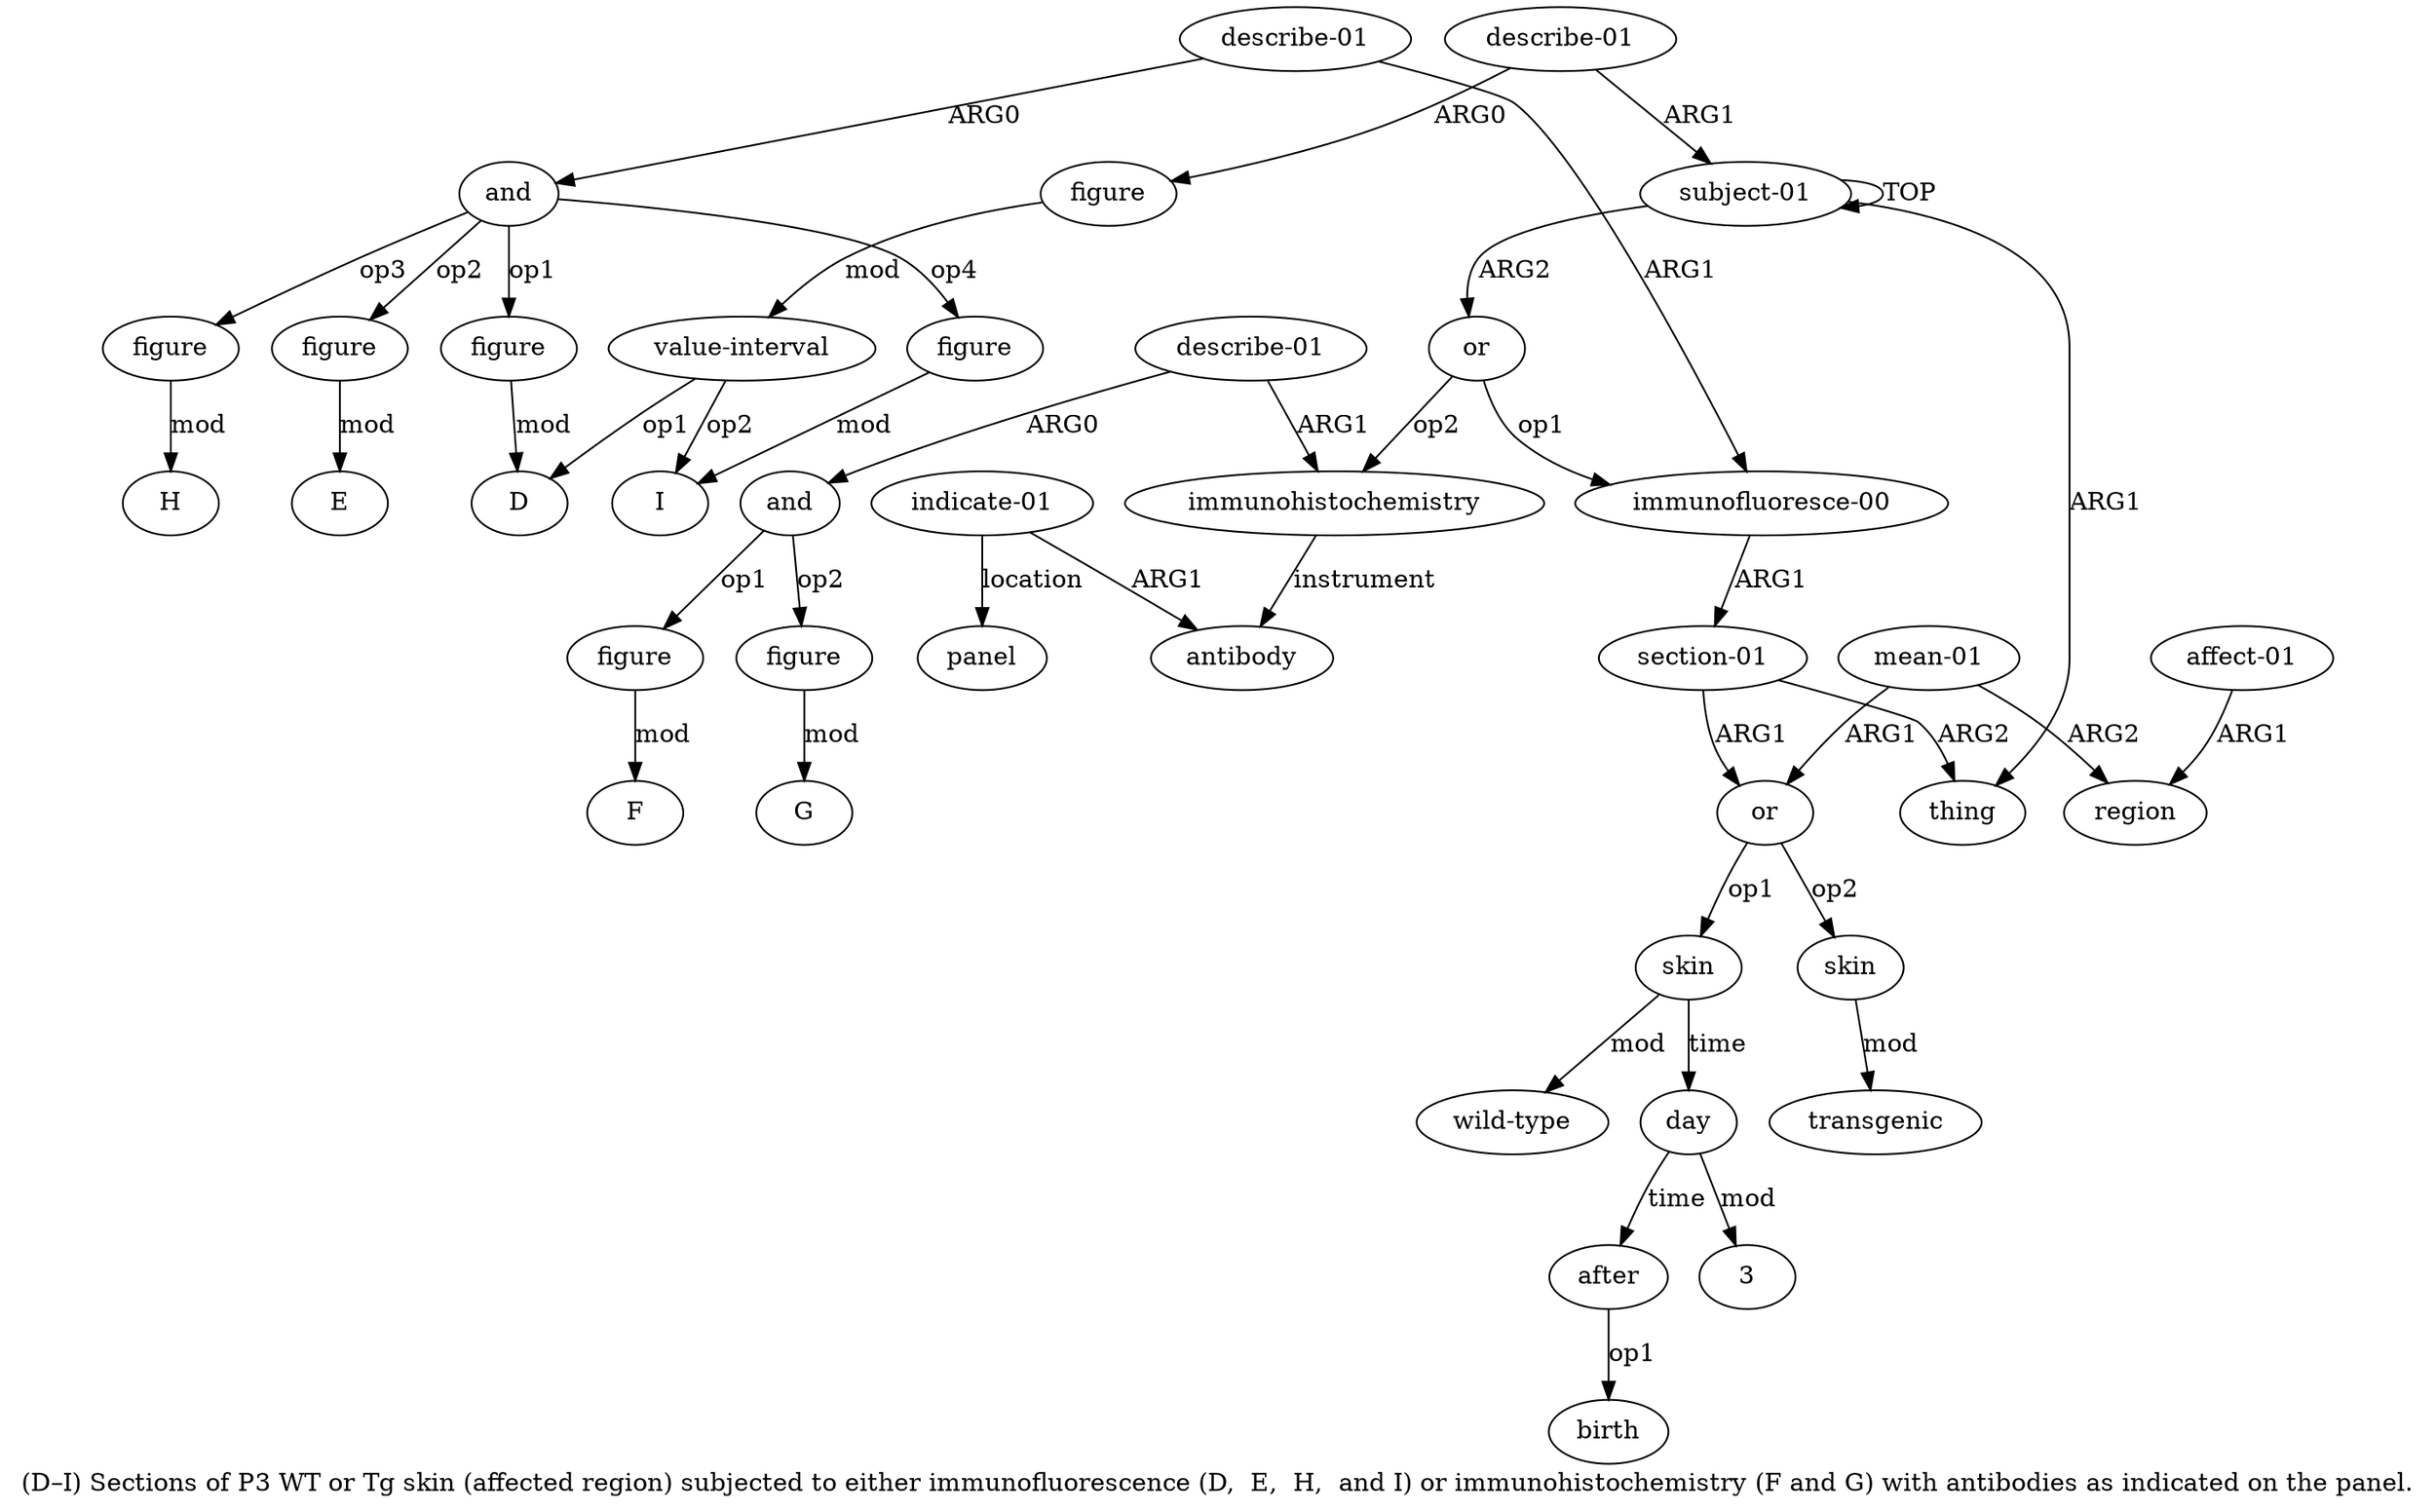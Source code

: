 digraph  {
	graph [label="(D–I) Sections of P3 WT or Tg skin (affected region) subjected to either immunofluorescence (D,  E,  H,  and I) or immunohistochemistry (\
F and G) with antibodies as indicated on the panel."];
	node [label="\N"];
	a20	 [color=black,
		gold_ind=20,
		gold_label=E,
		label=E,
		test_ind=20,
		test_label=E];
	a21	 [color=black,
		gold_ind=21,
		gold_label=figure,
		label=figure,
		test_ind=21,
		test_label=figure];
	a22	 [color=black,
		gold_ind=22,
		gold_label=H,
		label=H,
		test_ind=22,
		test_label=H];
	a21 -> a22 [key=0,
	color=black,
	gold_label=mod,
	label=mod,
	test_label=mod];
a23 [color=black,
	gold_ind=23,
	gold_label=figure,
	label=figure,
	test_ind=23,
	test_label=figure];
a38 [color=black,
	gold_ind=38,
	gold_label=I,
	label=I,
	test_ind=38,
	test_label=I];
a23 -> a38 [key=0,
color=black,
gold_label=mod,
label=mod,
test_label=mod];
a24 [color=black,
gold_ind=24,
gold_label=immunohistochemistry,
label=immunohistochemistry,
test_ind=24,
test_label=immunohistochemistry];
a25 [color=black,
gold_ind=25,
gold_label=antibody,
label=antibody,
test_ind=25,
test_label=antibody];
a24 -> a25 [key=0,
color=black,
gold_label=instrument,
label=instrument,
test_label=instrument];
a26 [color=black,
gold_ind=26,
gold_label="indicate-01",
label="indicate-01",
test_ind=26,
test_label="indicate-01"];
a26 -> a25 [key=0,
color=black,
gold_label=ARG1,
label=ARG1,
test_label=ARG1];
a27 [color=black,
gold_ind=27,
gold_label=panel,
label=panel,
test_ind=27,
test_label=panel];
a26 -> a27 [key=0,
color=black,
gold_label=location,
label=location,
test_label=location];
a28 [color=black,
gold_ind=28,
gold_label="describe-01",
label="describe-01",
test_ind=28,
test_label="describe-01"];
a28 -> a24 [key=0,
color=black,
gold_label=ARG1,
label=ARG1,
test_label=ARG1];
a29 [color=black,
gold_ind=29,
gold_label=and,
label=and,
test_ind=29,
test_label=and];
a28 -> a29 [key=0,
color=black,
gold_label=ARG0,
label=ARG0,
test_label=ARG0];
a30 [color=black,
gold_ind=30,
gold_label=figure,
label=figure,
test_ind=30,
test_label=figure];
a29 -> a30 [key=0,
color=black,
gold_label=op1,
label=op1,
test_label=op1];
a32 [color=black,
gold_ind=32,
gold_label=figure,
label=figure,
test_ind=32,
test_label=figure];
a29 -> a32 [key=0,
color=black,
gold_label=op2,
label=op2,
test_label=op2];
a31 [color=black,
gold_ind=31,
gold_label=F,
label=F,
test_ind=31,
test_label=F];
a30 -> a31 [key=0,
color=black,
gold_label=mod,
label=mod,
test_label=mod];
a37 [color=black,
gold_ind=37,
gold_label=D,
label=D,
test_ind=37,
test_label=D];
a36 [color=black,
gold_ind=36,
gold_label="value-interval",
label="value-interval",
test_ind=36,
test_label="value-interval"];
a36 -> a37 [key=0,
color=black,
gold_label=op1,
label=op1,
test_label=op1];
a36 -> a38 [key=0,
color=black,
gold_label=op2,
label=op2,
test_label=op2];
a33 [color=black,
gold_ind=33,
gold_label=G,
label=G,
test_ind=33,
test_label=G];
a35 [color=black,
gold_ind=35,
gold_label=figure,
label=figure,
test_ind=35,
test_label=figure];
a35 -> a36 [key=0,
color=black,
gold_label=mod,
label=mod,
test_label=mod];
a34 [color=black,
gold_ind=34,
gold_label="describe-01",
label="describe-01",
test_ind=34,
test_label="describe-01"];
a34 -> a35 [key=0,
color=black,
gold_label=ARG0,
label=ARG0,
test_label=ARG0];
a0 [color=black,
gold_ind=0,
gold_label="subject-01",
label="subject-01",
test_ind=0,
test_label="subject-01"];
a34 -> a0 [key=0,
color=black,
gold_label=ARG1,
label=ARG1,
test_label=ARG1];
a32 -> a33 [key=0,
color=black,
gold_label=mod,
label=mod,
test_label=mod];
a15 [color=black,
gold_ind=15,
gold_label="immunofluoresce-00",
label="immunofluoresce-00",
test_ind=15,
test_label="immunofluoresce-00"];
a2 [color=black,
gold_ind=2,
gold_label="section-01",
label="section-01",
test_ind=2,
test_label="section-01"];
a15 -> a2 [key=0,
color=black,
gold_label=ARG1,
label=ARG1,
test_label=ARG1];
a14 [color=black,
gold_ind=14,
gold_label=or,
label=or,
test_ind=14,
test_label=or];
a14 -> a24 [key=0,
color=black,
gold_label=op2,
label=op2,
test_label=op2];
a14 -> a15 [key=0,
color=black,
gold_label=op1,
label=op1,
test_label=op1];
a17 [color=black,
gold_ind=17,
gold_label=and,
label=and,
test_ind=17,
test_label=and];
a17 -> a21 [key=0,
color=black,
gold_label=op3,
label=op3,
test_label=op3];
a17 -> a23 [key=0,
color=black,
gold_label=op4,
label=op4,
test_label=op4];
a19 [color=black,
gold_ind=19,
gold_label=figure,
label=figure,
test_ind=19,
test_label=figure];
a17 -> a19 [key=0,
color=black,
gold_label=op2,
label=op2,
test_label=op2];
a18 [color=black,
gold_ind=18,
gold_label=figure,
label=figure,
test_ind=18,
test_label=figure];
a17 -> a18 [key=0,
color=black,
gold_label=op1,
label=op1,
test_label=op1];
a16 [color=black,
gold_ind=16,
gold_label="describe-01",
label="describe-01",
test_ind=16,
test_label="describe-01"];
a16 -> a15 [key=0,
color=black,
gold_label=ARG1,
label=ARG1,
test_label=ARG1];
a16 -> a17 [key=0,
color=black,
gold_label=ARG0,
label=ARG0,
test_label=ARG0];
a11 [color=black,
gold_ind=11,
gold_label="mean-01",
label="mean-01",
test_ind=11,
test_label="mean-01"];
a12 [color=black,
gold_ind=12,
gold_label=region,
label=region,
test_ind=12,
test_label=region];
a11 -> a12 [key=0,
color=black,
gold_label=ARG2,
label=ARG2,
test_label=ARG2];
a3 [color=black,
gold_ind=3,
gold_label=or,
label=or,
test_ind=3,
test_label=or];
a11 -> a3 [key=0,
color=black,
gold_label=ARG1,
label=ARG1,
test_label=ARG1];
a10 [color=black,
gold_ind=10,
gold_label=transgenic,
label=transgenic,
test_ind=10,
test_label=transgenic];
a13 [color=black,
gold_ind=13,
gold_label="affect-01",
label="affect-01",
test_ind=13,
test_label="affect-01"];
a13 -> a12 [key=0,
color=black,
gold_label=ARG1,
label=ARG1,
test_label=ARG1];
a19 -> a20 [key=0,
color=black,
gold_label=mod,
label=mod,
test_label=mod];
a18 -> a37 [key=0,
color=black,
gold_label=mod,
label=mod,
test_label=mod];
a1 [color=black,
gold_ind=1,
gold_label=thing,
label=thing,
test_ind=1,
test_label=thing];
a0 -> a14 [key=0,
color=black,
gold_label=ARG2,
label=ARG2,
test_label=ARG2];
a0 -> a1 [key=0,
color=black,
gold_label=ARG1,
label=ARG1,
test_label=ARG1];
a0 -> a0 [key=0,
color=black,
gold_label=TOP,
label=TOP,
test_label=TOP];
a4 [color=black,
gold_ind=4,
gold_label=skin,
label=skin,
test_ind=4,
test_label=skin];
a3 -> a4 [key=0,
color=black,
gold_label=op1,
label=op1,
test_label=op1];
a9 [color=black,
gold_ind=9,
gold_label=skin,
label=skin,
test_ind=9,
test_label=skin];
a3 -> a9 [key=0,
color=black,
gold_label=op2,
label=op2,
test_label=op2];
a2 -> a1 [key=0,
color=black,
gold_label=ARG2,
label=ARG2,
test_label=ARG2];
a2 -> a3 [key=0,
color=black,
gold_label=ARG1,
label=ARG1,
test_label=ARG1];
a5 [color=black,
gold_ind=5,
gold_label=day,
label=day,
test_ind=5,
test_label=day];
a6 [color=black,
gold_ind=6,
gold_label=after,
label=after,
test_ind=6,
test_label=after];
a5 -> a6 [key=0,
color=black,
gold_label=time,
label=time,
test_label=time];
"a5 3" [color=black,
gold_ind=-1,
gold_label=3,
label=3,
test_ind=-1,
test_label=3];
a5 -> "a5 3" [key=0,
color=black,
gold_label=mod,
label=mod,
test_label=mod];
a4 -> a5 [key=0,
color=black,
gold_label=time,
label=time,
test_label=time];
a8 [color=black,
gold_ind=8,
gold_label="wild-type",
label="wild-type",
test_ind=8,
test_label="wild-type"];
a4 -> a8 [key=0,
color=black,
gold_label=mod,
label=mod,
test_label=mod];
a7 [color=black,
gold_ind=7,
gold_label=birth,
label=birth,
test_ind=7,
test_label=birth];
a6 -> a7 [key=0,
color=black,
gold_label=op1,
label=op1,
test_label=op1];
a9 -> a10 [key=0,
color=black,
gold_label=mod,
label=mod,
test_label=mod];
}
